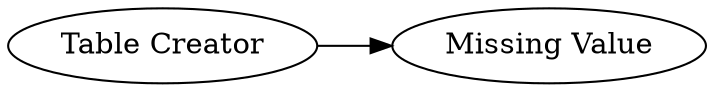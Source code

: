 digraph {
	"-5716425353160218438_2" [label="Missing Value"]
	"-5716425353160218438_1" [label="Table Creator"]
	"-5716425353160218438_1" -> "-5716425353160218438_2"
	rankdir=LR
}
